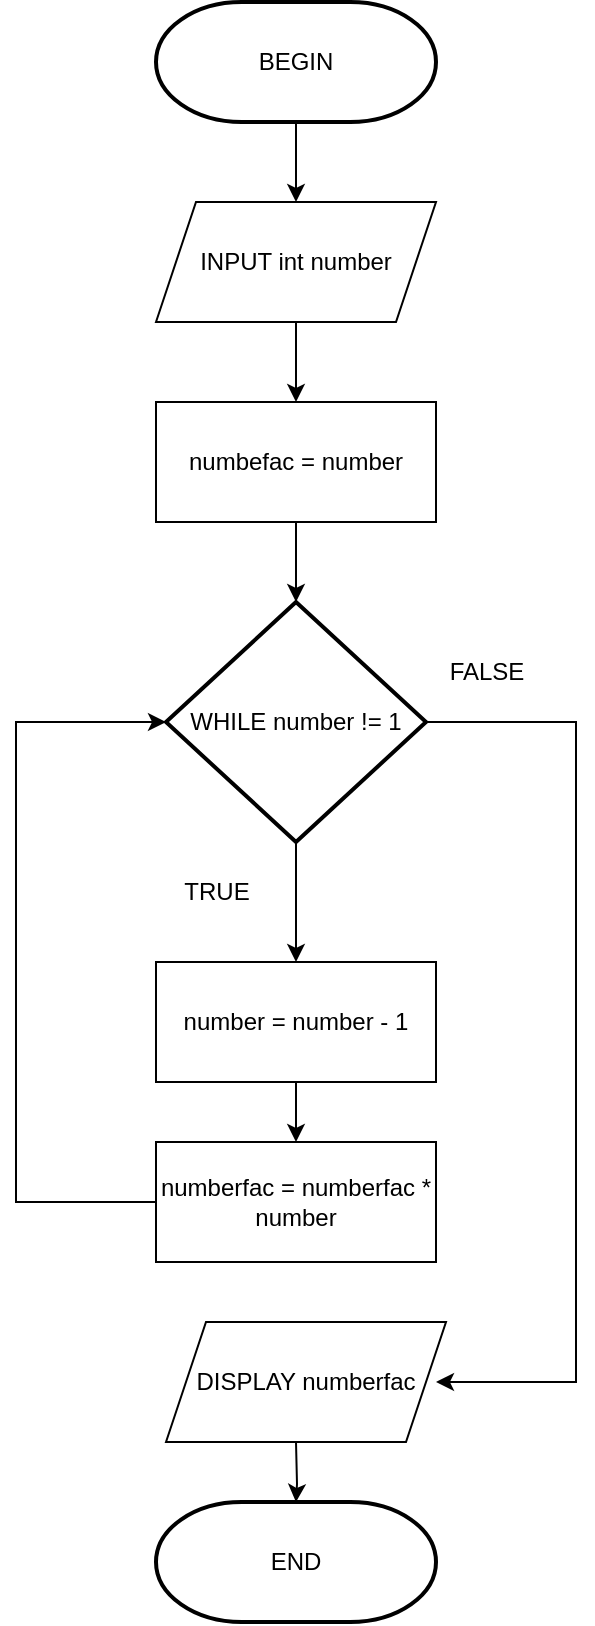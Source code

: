 <mxfile version="23.1.6" type="github">
  <diagram name="Page-1" id="Cw-P6YcE78ipwVwXz7OO">
    <mxGraphModel dx="1018" dy="661" grid="1" gridSize="10" guides="1" tooltips="1" connect="1" arrows="1" fold="1" page="1" pageScale="1" pageWidth="827" pageHeight="1169" math="0" shadow="0">
      <root>
        <mxCell id="0" />
        <mxCell id="1" parent="0" />
        <mxCell id="JXMpYxWUKlw8TF5uzhlE-22" value="" style="edgeStyle=orthogonalEdgeStyle;rounded=0;orthogonalLoop=1;jettySize=auto;html=1;" parent="1" source="JXMpYxWUKlw8TF5uzhlE-2" target="JXMpYxWUKlw8TF5uzhlE-5" edge="1">
          <mxGeometry relative="1" as="geometry" />
        </mxCell>
        <mxCell id="JXMpYxWUKlw8TF5uzhlE-2" value="BEGIN" style="strokeWidth=2;html=1;shape=mxgraph.flowchart.terminator;whiteSpace=wrap;rounded=0;" parent="1" vertex="1">
          <mxGeometry x="360" y="90" width="140" height="60" as="geometry" />
        </mxCell>
        <mxCell id="JXMpYxWUKlw8TF5uzhlE-4" value="numbefac = number" style="rounded=0;whiteSpace=wrap;html=1;" parent="1" vertex="1">
          <mxGeometry x="360" y="290" width="140" height="60" as="geometry" />
        </mxCell>
        <mxCell id="JXMpYxWUKlw8TF5uzhlE-11" style="edgeStyle=orthogonalEdgeStyle;rounded=0;orthogonalLoop=1;jettySize=auto;html=1;exitX=0.5;exitY=1;exitDx=0;exitDy=0;" parent="1" source="JXMpYxWUKlw8TF5uzhlE-5" target="JXMpYxWUKlw8TF5uzhlE-4" edge="1">
          <mxGeometry relative="1" as="geometry" />
        </mxCell>
        <mxCell id="JXMpYxWUKlw8TF5uzhlE-5" value="INPUT int number" style="shape=parallelogram;perimeter=parallelogramPerimeter;whiteSpace=wrap;html=1;fixedSize=1;rounded=0;" parent="1" vertex="1">
          <mxGeometry x="360" y="190" width="140" height="60" as="geometry" />
        </mxCell>
        <mxCell id="JXMpYxWUKlw8TF5uzhlE-13" style="edgeStyle=orthogonalEdgeStyle;rounded=0;orthogonalLoop=1;jettySize=auto;html=1;exitX=0.5;exitY=1;exitDx=0;exitDy=0;exitPerimeter=0;" parent="1" source="JXMpYxWUKlw8TF5uzhlE-6" target="JXMpYxWUKlw8TF5uzhlE-7" edge="1">
          <mxGeometry relative="1" as="geometry" />
        </mxCell>
        <mxCell id="JXMpYxWUKlw8TF5uzhlE-17" style="edgeStyle=orthogonalEdgeStyle;rounded=0;orthogonalLoop=1;jettySize=auto;html=1;exitX=1;exitY=0.5;exitDx=0;exitDy=0;exitPerimeter=0;entryX=1;entryY=0.5;entryDx=0;entryDy=0;" parent="1" source="JXMpYxWUKlw8TF5uzhlE-6" edge="1">
          <mxGeometry relative="1" as="geometry">
            <Array as="points">
              <mxPoint x="570" y="450" />
              <mxPoint x="570" y="780" />
            </Array>
            <mxPoint x="500" y="780" as="targetPoint" />
          </mxGeometry>
        </mxCell>
        <mxCell id="JXMpYxWUKlw8TF5uzhlE-6" value="WHILE number != 1" style="strokeWidth=2;html=1;shape=mxgraph.flowchart.decision;whiteSpace=wrap;rounded=0;" parent="1" vertex="1">
          <mxGeometry x="365" y="390" width="130" height="120" as="geometry" />
        </mxCell>
        <mxCell id="JXMpYxWUKlw8TF5uzhlE-15" style="edgeStyle=orthogonalEdgeStyle;rounded=0;orthogonalLoop=1;jettySize=auto;html=1;exitX=0.5;exitY=1;exitDx=0;exitDy=0;" parent="1" source="JXMpYxWUKlw8TF5uzhlE-7" target="JXMpYxWUKlw8TF5uzhlE-8" edge="1">
          <mxGeometry relative="1" as="geometry" />
        </mxCell>
        <mxCell id="JXMpYxWUKlw8TF5uzhlE-7" value="number = number - 1" style="rounded=0;whiteSpace=wrap;html=1;" parent="1" vertex="1">
          <mxGeometry x="360" y="570" width="140" height="60" as="geometry" />
        </mxCell>
        <mxCell id="JXMpYxWUKlw8TF5uzhlE-8" value="numberfac = numberfac * number" style="rounded=0;whiteSpace=wrap;html=1;" parent="1" vertex="1">
          <mxGeometry x="360" y="660" width="140" height="60" as="geometry" />
        </mxCell>
        <mxCell id="JXMpYxWUKlw8TF5uzhlE-19" style="edgeStyle=orthogonalEdgeStyle;rounded=0;orthogonalLoop=1;jettySize=auto;html=1;exitX=0.5;exitY=1;exitDx=0;exitDy=0;" parent="1" target="JXMpYxWUKlw8TF5uzhlE-10" edge="1">
          <mxGeometry relative="1" as="geometry">
            <mxPoint x="430" y="810" as="sourcePoint" />
          </mxGeometry>
        </mxCell>
        <mxCell id="JXMpYxWUKlw8TF5uzhlE-10" value="END" style="strokeWidth=2;html=1;shape=mxgraph.flowchart.terminator;whiteSpace=wrap;rounded=0;" parent="1" vertex="1">
          <mxGeometry x="360" y="840" width="140" height="60" as="geometry" />
        </mxCell>
        <mxCell id="JXMpYxWUKlw8TF5uzhlE-12" style="edgeStyle=orthogonalEdgeStyle;rounded=0;orthogonalLoop=1;jettySize=auto;html=1;exitX=0.5;exitY=1;exitDx=0;exitDy=0;entryX=0.5;entryY=0;entryDx=0;entryDy=0;entryPerimeter=0;" parent="1" source="JXMpYxWUKlw8TF5uzhlE-4" target="JXMpYxWUKlw8TF5uzhlE-6" edge="1">
          <mxGeometry relative="1" as="geometry" />
        </mxCell>
        <mxCell id="JXMpYxWUKlw8TF5uzhlE-14" value="TRUE" style="text;html=1;align=center;verticalAlign=middle;resizable=0;points=[];autosize=1;strokeColor=none;fillColor=none;" parent="1" vertex="1">
          <mxGeometry x="360" y="520" width="60" height="30" as="geometry" />
        </mxCell>
        <mxCell id="JXMpYxWUKlw8TF5uzhlE-16" value="FALSE" style="text;html=1;align=center;verticalAlign=middle;resizable=0;points=[];autosize=1;strokeColor=none;fillColor=none;" parent="1" vertex="1">
          <mxGeometry x="495" y="410" width="60" height="30" as="geometry" />
        </mxCell>
        <mxCell id="JXMpYxWUKlw8TF5uzhlE-18" style="edgeStyle=orthogonalEdgeStyle;rounded=0;orthogonalLoop=1;jettySize=auto;html=1;exitX=0;exitY=0.5;exitDx=0;exitDy=0;entryX=0;entryY=0.5;entryDx=0;entryDy=0;entryPerimeter=0;" parent="1" source="JXMpYxWUKlw8TF5uzhlE-8" target="JXMpYxWUKlw8TF5uzhlE-6" edge="1">
          <mxGeometry relative="1" as="geometry">
            <Array as="points">
              <mxPoint x="290" y="690" />
              <mxPoint x="290" y="450" />
            </Array>
          </mxGeometry>
        </mxCell>
        <mxCell id="4zOijWcuLjraqY3tyu5p-1" value="DISPLAY numberfac" style="shape=parallelogram;perimeter=parallelogramPerimeter;whiteSpace=wrap;html=1;fixedSize=1;rounded=0;" vertex="1" parent="1">
          <mxGeometry x="365" y="750" width="140" height="60" as="geometry" />
        </mxCell>
      </root>
    </mxGraphModel>
  </diagram>
</mxfile>
